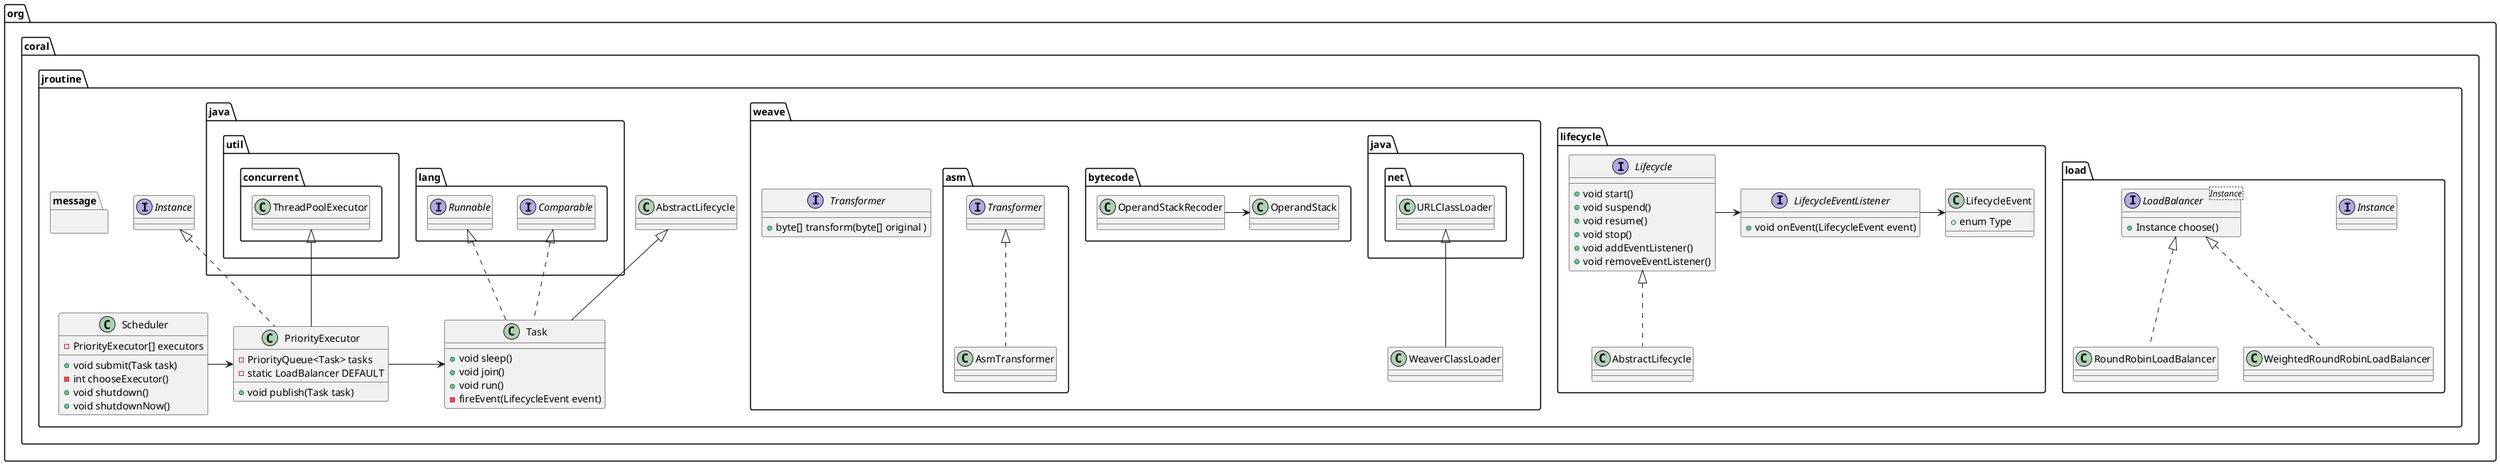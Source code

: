 @startuml
package org.coral.jroutine {
    
    package org.coral.jroutine.load {
        interface Instance
        interface LoadBalancer<Instance> {
            +Instance choose()
        }

        class RoundRobinLoadBalancer implements LoadBalancer
        class WeightedRoundRobinLoadBalancer implements LoadBalancer
    }
    
    package org.coral.jroutine.lifecycle {
        interface Lifecycle {
            +void start()
            +void suspend()
            +void resume()
            +void stop()
            +void addEventListener()
            +void removeEventListener()
        }
        class LifecycleEvent {
            +enum Type
        }
        interface LifecycleEventListener {
            +void onEvent(LifecycleEvent event)
        }
        class AbstractLifecycle implements Lifecycle
        Lifecycle -> LifecycleEventListener
        LifecycleEventListener -> LifecycleEvent
    }
    
    package org.coral.jroutine.weave {
        class WeaverClassLoader extends java.net.URLClassLoader
        interface Transformer {
            +byte[] transform(byte[] original )
        }
        
        package org.coral.jroutine.weave.bytecode {
            class OperandStack {
            
            }
            class OperandStackRecoder {
            
            }
            
            package org.coral.jroutine.weave.asm {
                class AsmTransformer implements Transformer {
                
                }
            }
            OperandStackRecoder -> OperandStack
        }
    }
    
    package org.coral.jroutine.message {
    
    }
    
    class Scheduler {
        -PriorityExecutor[] executors
        
        +void submit(Task task)
        -int chooseExecutor()
        +void shutdown()
        +void shutdownNow()
    }
    
    class PriorityExecutor extends java.util.concurrent.ThreadPoolExecutor implements Instance {
        -PriorityQueue<Task> tasks
        -static LoadBalancer DEFAULT
        
        +void publish(Task task)
    }
    
    class Task extends AbstractLifecycle implements java.lang.Comparable, java.lang.Runnable {
        +void sleep()
        +void join()
        +void run()
        -fireEvent(LifecycleEvent event)
    }
    
    Scheduler -> PriorityExecutor
    PriorityExecutor -> Task
}
@enduml